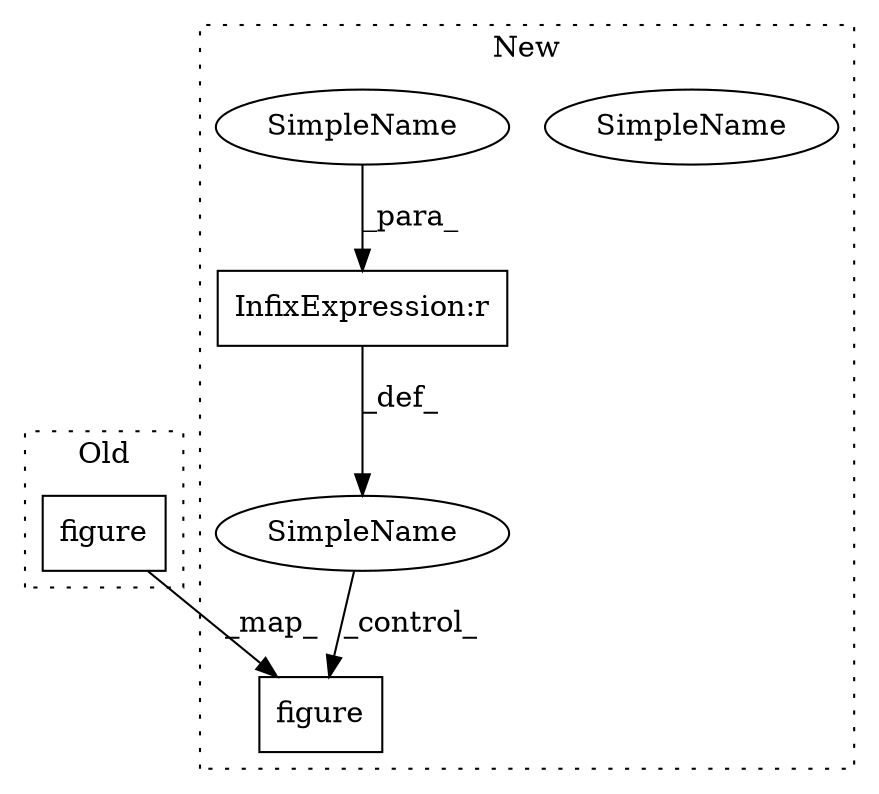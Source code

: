 digraph G {
subgraph cluster0 {
1 [label="figure" a="32" s="4254,4268" l="7,1" shape="box"];
label = "Old";
style="dotted";
}
subgraph cluster1 {
2 [label="figure" a="32" s="4266,4280" l="7,1" shape="box"];
3 [label="SimpleName" a="42" s="" l="" shape="ellipse"];
4 [label="InfixExpression:r" a="27" s="4230" l="4" shape="box"];
5 [label="SimpleName" a="42" s="4228" l="2" shape="ellipse"];
6 [label="SimpleName" a="42" s="4228" l="2" shape="ellipse"];
label = "New";
style="dotted";
}
1 -> 2 [label="_map_"];
3 -> 2 [label="_control_"];
4 -> 3 [label="_def_"];
6 -> 4 [label="_para_"];
}